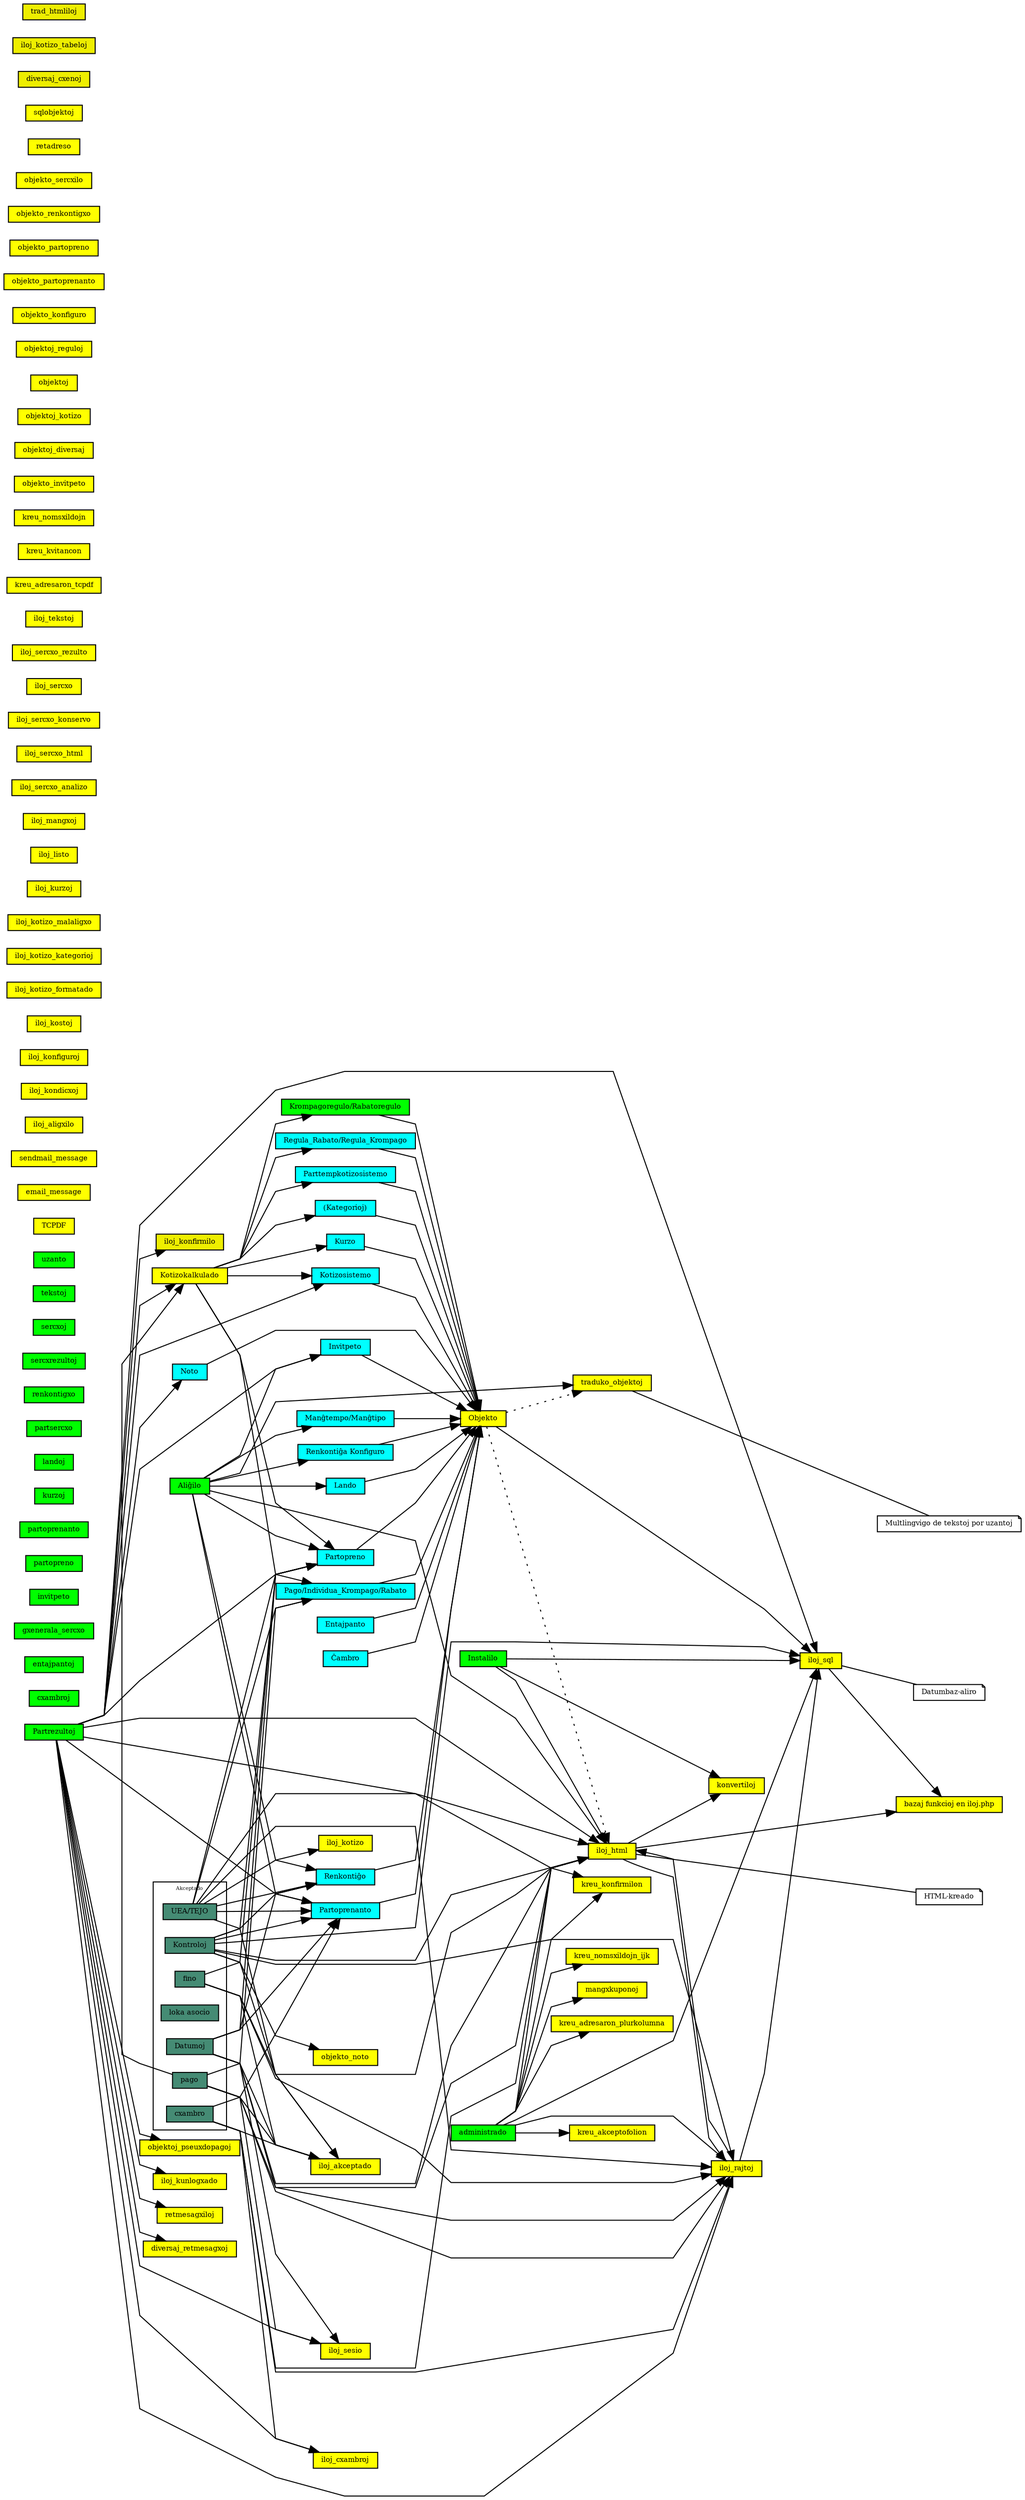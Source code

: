 
/*
* strukturo de la programo aligilo.
*
*
* @author Paul Ebermann
* @version $Id$
* @package aligilo
* @subpackage doku
*/

digraph G {
    
    rankdir=LR;
    /* rank=sink; */
    splines=polyline
    clusterrank=local;
    
    fontsize=5;
    node [height=0, width=0, fontsize=7]


/* Hmm, mi ne scias, ĉu tio rezultas en io, sed ni ja povas provi ... */
comment=" Autoro: Paul Ebermann, \
Versio: $Id$ ";


/* priskriboj pri iuj moduloj */
node[shape=note]

tradukado [label="Multlingvigo de tekstoj por uzantoj"];
"HTML-kreado";
"Datumbaz-aliro";

/* La moduloj de la programo */

node [ style=filled, shape=rect]

{
    

/*    rank=min; */

node[fillcolor=green]

administrado


cxambroj
entajpantoj
gxenerala_sercxo
invitpeto
partopreno
partoprenanto

kurzoj
landoj
partsercxo
regulo
renkontigxo
sercxrezultoj
sercxoj
tekstoj
uzanto

"Partrezultoj"

"Instalilo"
Aliĝilo

}

subgraph cluster_akceptado {
    label="Akceptado"

    node [fillcolor=aquamarine4]

akceptado_datoj [label="Datumoj"]
akceptado_kontroloj [label="Kontroloj"]
akceptado_uea       [label="UEA/TEJO"]
/* akceptado_tejo */
akceptado_lokaasocio [label="loka asocio"]
akceptado_cxambro    [label="cxambro"]
akceptado_pago       [label="pago"]
akceptado_fino       [label="fino"]
}



node [fillcolor="yellow"];

iloj_sql;
iloj_html;
traduko_objektoj;
iloj_sesio

"DB-objektoj" [label="Objekto"];


/*
"Paĝoj"
"aliaj iloj"
*/

Kotizokalkulado
konvertiloj
bazaj_iloj [label="bazaj funkcioj en iloj.php"]

TCPDF
email_message
sendmail_message

iloj_cxambroj
iloj_rajtoj
objektoj_pseuxdopagoj
iloj_kunlogxado
retmesagxiloj
diversaj_retmesagxoj
kreu_konfirmilon

iloj_akceptado
iloj_aligxilo
iloj_cxambroj
iloj_kondicxoj
iloj_konfiguroj
iloj_kostoj

iloj_kotizo_formatado
iloj_kotizo_kategorioj
iloj_kotizo_malaligxo
iloj_kotizo

iloj_kunlogxado
iloj_kurzoj
iloj_listo
iloj_mangxoj

iloj_sercxo_analizo
iloj_sercxo_html
iloj_sercxo_konservo
iloj_sercxo
iloj_sercxo_rezulto

iloj_tekstoj

kreu_adresaron_plurkolumna
kreu_adresaron_tcpdf
kreu_akceptofolion
kreu_kvitancon
kreu_nomsxildojn_ijk
kreu_nomsxildojn

mangxkuponoj

objekto_invitpeto
objektoj_diversaj
objektoj_kotizo
objektoj
objektoj_pseuxdopagoj
objektoj_reguloj
objekto_konfiguro
objekto_noto
objekto_partoprenanto
objekto_partopreno
objekto_renkontigxo
objekto_sercxilo

retadreso

sqlobjektoj

{
    node [fillcolor=yellow2];

iloj_konfirmilo
diversaj_cxenoj
iloj_kotizo_tabeloj
trad_htmliloj
kreu_konfirmilon

}


subgraph dbobjektoj {
    node [fillcolor=cyan];


Renkontiĝo                     
Partopreno
Partoprenanto
Noto
regulo [label="Krompagoregulo/Rabatoregulo"]
regula_io[label="Regula_Rabato/Regula_Krompago"]
pseŭdopago [label="Pago/Individua_Krompago/Rabato"]
"Kotizosistemo"
"Parttempkotizosistemo"
kategorioj [label="(Kategorioj)"]
"Entajpanto"
"Ĉambro"
"Manĝtempo/Manĝtipo"
"Renkontiĝa Konfiguro"
"Lando"
"Kurzo"
"Invitpeto"
}




/* Ligoj inter la moduloj */

node[fillcolor=red];


"DB-objektoj" -> iloj_sql;
/* Paĝoj -> "DB-objektoj";
Paĝoj -> iloj_html;
Paĝoj -> "aliaj iloj";
"aliaj iloj" -> iloj_html;
"aliaj iloj" -> iloj_sql;
"aliaj iloj" -> "DB-objektoj";
*/



Renkontiĝo                       -> "DB-objektoj";
Partopreno			 -> "DB-objektoj"
Partoprenanto			 -> "DB-objektoj"
Noto				 -> "DB-objektoj"
regulo	 -> "DB-objektoj"
regula_io	 -> "DB-objektoj"
pseŭdopago -> "DB-objektoj"
"Kotizosistemo"			 -> "DB-objektoj"
"Parttempkotizosistemo"		 -> "DB-objektoj"
kategorioj			 -> "DB-objektoj"
"Entajpanto"			 -> "DB-objektoj"
"Ĉambro"			 -> "DB-objektoj"
"Manĝtempo/Manĝtipo"		 -> "DB-objektoj"
"Renkontiĝa Konfiguro"		 -> "DB-objektoj"
"Lando"				 -> "DB-objektoj"
"Kurzo"                          -> "DB-objektoj"   ;
"Invitpeto"                      -> "DB-objektoj"

Instalilo -> iloj_html;
Instalilo -> iloj_sql;
Instalilo -> konvertiloj;

iloj_html -> konvertiloj;
iloj_html -> bazaj_iloj
iloj_html -> iloj_rajtoj

iloj_sql -> bazaj_iloj;


Kotizokalkulado -> regulo;
Kotizokalkulado -> regula_io;
Kotizokalkulado -> Partopreno;
Kotizokalkulado -> pseŭdopago;
Kotizokalkulado -> Parttempkotizosistemo;
Kotizokalkulado -> Kotizosistemo;
Kotizokalkulado -> Kurzo;
Kotizokalkulado -> kategorioj;

Aliĝilo -> Partopreno
Aliĝilo -> Partoprenanto
Aliĝilo -> Invitpeto
Aliĝilo -> Renkontiĝo
Aliĝilo -> "Renkontiĝa Konfiguro"
Aliĝilo -> Lando
Aliĝilo -> "Manĝtempo/Manĝtipo"

Aliĝilo -> traduko_objektoj;
Aliĝilo -> iloj_html;

Partrezultoj -> iloj_html
Partrezultoj -> Partopreno
Partrezultoj -> Partoprenanto
Partrezultoj -> iloj_sesio
Partrezultoj -> iloj_sql
Partrezultoj -> kreu_konfirmilon
Partrezultoj -> retmesagxiloj
Partrezultoj -> diversaj_retmesagxoj
Partrezultoj -> Noto
Partrezultoj -> iloj_rajtoj
Partrezultoj -> Invitpeto
Partrezultoj -> Kotizokalkulado
Partrezultoj -> Kotizosistemo
Partrezultoj -> objektoj_pseuxdopagoj
Partrezultoj -> iloj_cxambroj
Partrezultoj -> iloj_kunlogxado
Partrezultoj -> iloj_konfirmilo

administrado -> iloj_html
administrado -> iloj_rajtoj
administrado -> iloj_sql
administrado -> kreu_konfirmilon
administrado -> kreu_nomsxildojn_ijk
administrado -> kreu_akceptofolion
administrado -> mangxkuponoj
administrado -> kreu_adresaron_plurkolumna

akceptado_datoj -> iloj_rajtoj
akceptado_datoj -> iloj_html
akceptado_datoj -> iloj_akceptado
akceptado_datoj -> iloj_sesio
akceptado_datoj -> Partoprenanto
akceptado_datoj -> Partopreno
akceptado_datoj -> Renkontiĝo

akceptado_kontroloj -> iloj_rajtoj   
akceptado_kontroloj -> iloj_html
akceptado_kontroloj -> iloj_akceptado
akceptado_kontroloj -> Partoprenanto
akceptado_kontroloj -> Partopreno
akceptado_kontroloj -> Renkontiĝo
akceptado_kontroloj -> objekto_noto
akceptado_kontroloj -> iloj_sql

akceptado_uea -> iloj_rajtoj
akceptado_uea -> iloj_html
akceptado_uea -> iloj_akceptado
akceptado_uea -> iloj_kotizo
akceptado_uea -> Partoprenanto 
akceptado_uea -> Partopreno    
akceptado_uea -> Renkontiĝo   
akceptado_uea -> pseŭdopago

akceptado_cxambro -> iloj_rajtoj
akceptado_cxambro -> iloj_html
akceptado_cxambro -> iloj_akceptado
akceptado_cxambro -> iloj_cxambroj
akceptado_cxambro -> Partoprenanto

akceptado_pago -> iloj_rajtoj
akceptado_pago -> iloj_html
akceptado_pago -> iloj_akceptado
akceptado_pago -> iloj_sesio
akceptado_pago -> pseŭdopago
akceptado_pago -> Kotizokalkulado

akceptado_fino -> iloj_rajtoj
akceptado_fino -> iloj_akceptado
akceptado_fino -> Partopreno
akceptado_fino -> iloj_html


iloj_rajtoj -> iloj_html
iloj_rajtoj -> iloj_sql


edge [style=dotted, weight=0.5];
"DB-objektoj" -> iloj_html;
"DB-objektoj" -> traduko_objektoj;





edge[style=solid, dir=none]
iloj_sql -> "Datumbaz-aliro";
iloj_html -> "HTML-kreado";
traduko_objektoj -> "tradukado";


/*
{
    rank = same;
    iloj_rajtoj;
    
    iloj_html
}
*/


{
    rank = same;
    
    "HTML-kreado"
    "Datumbaz-aliro"
    tradukado }



}